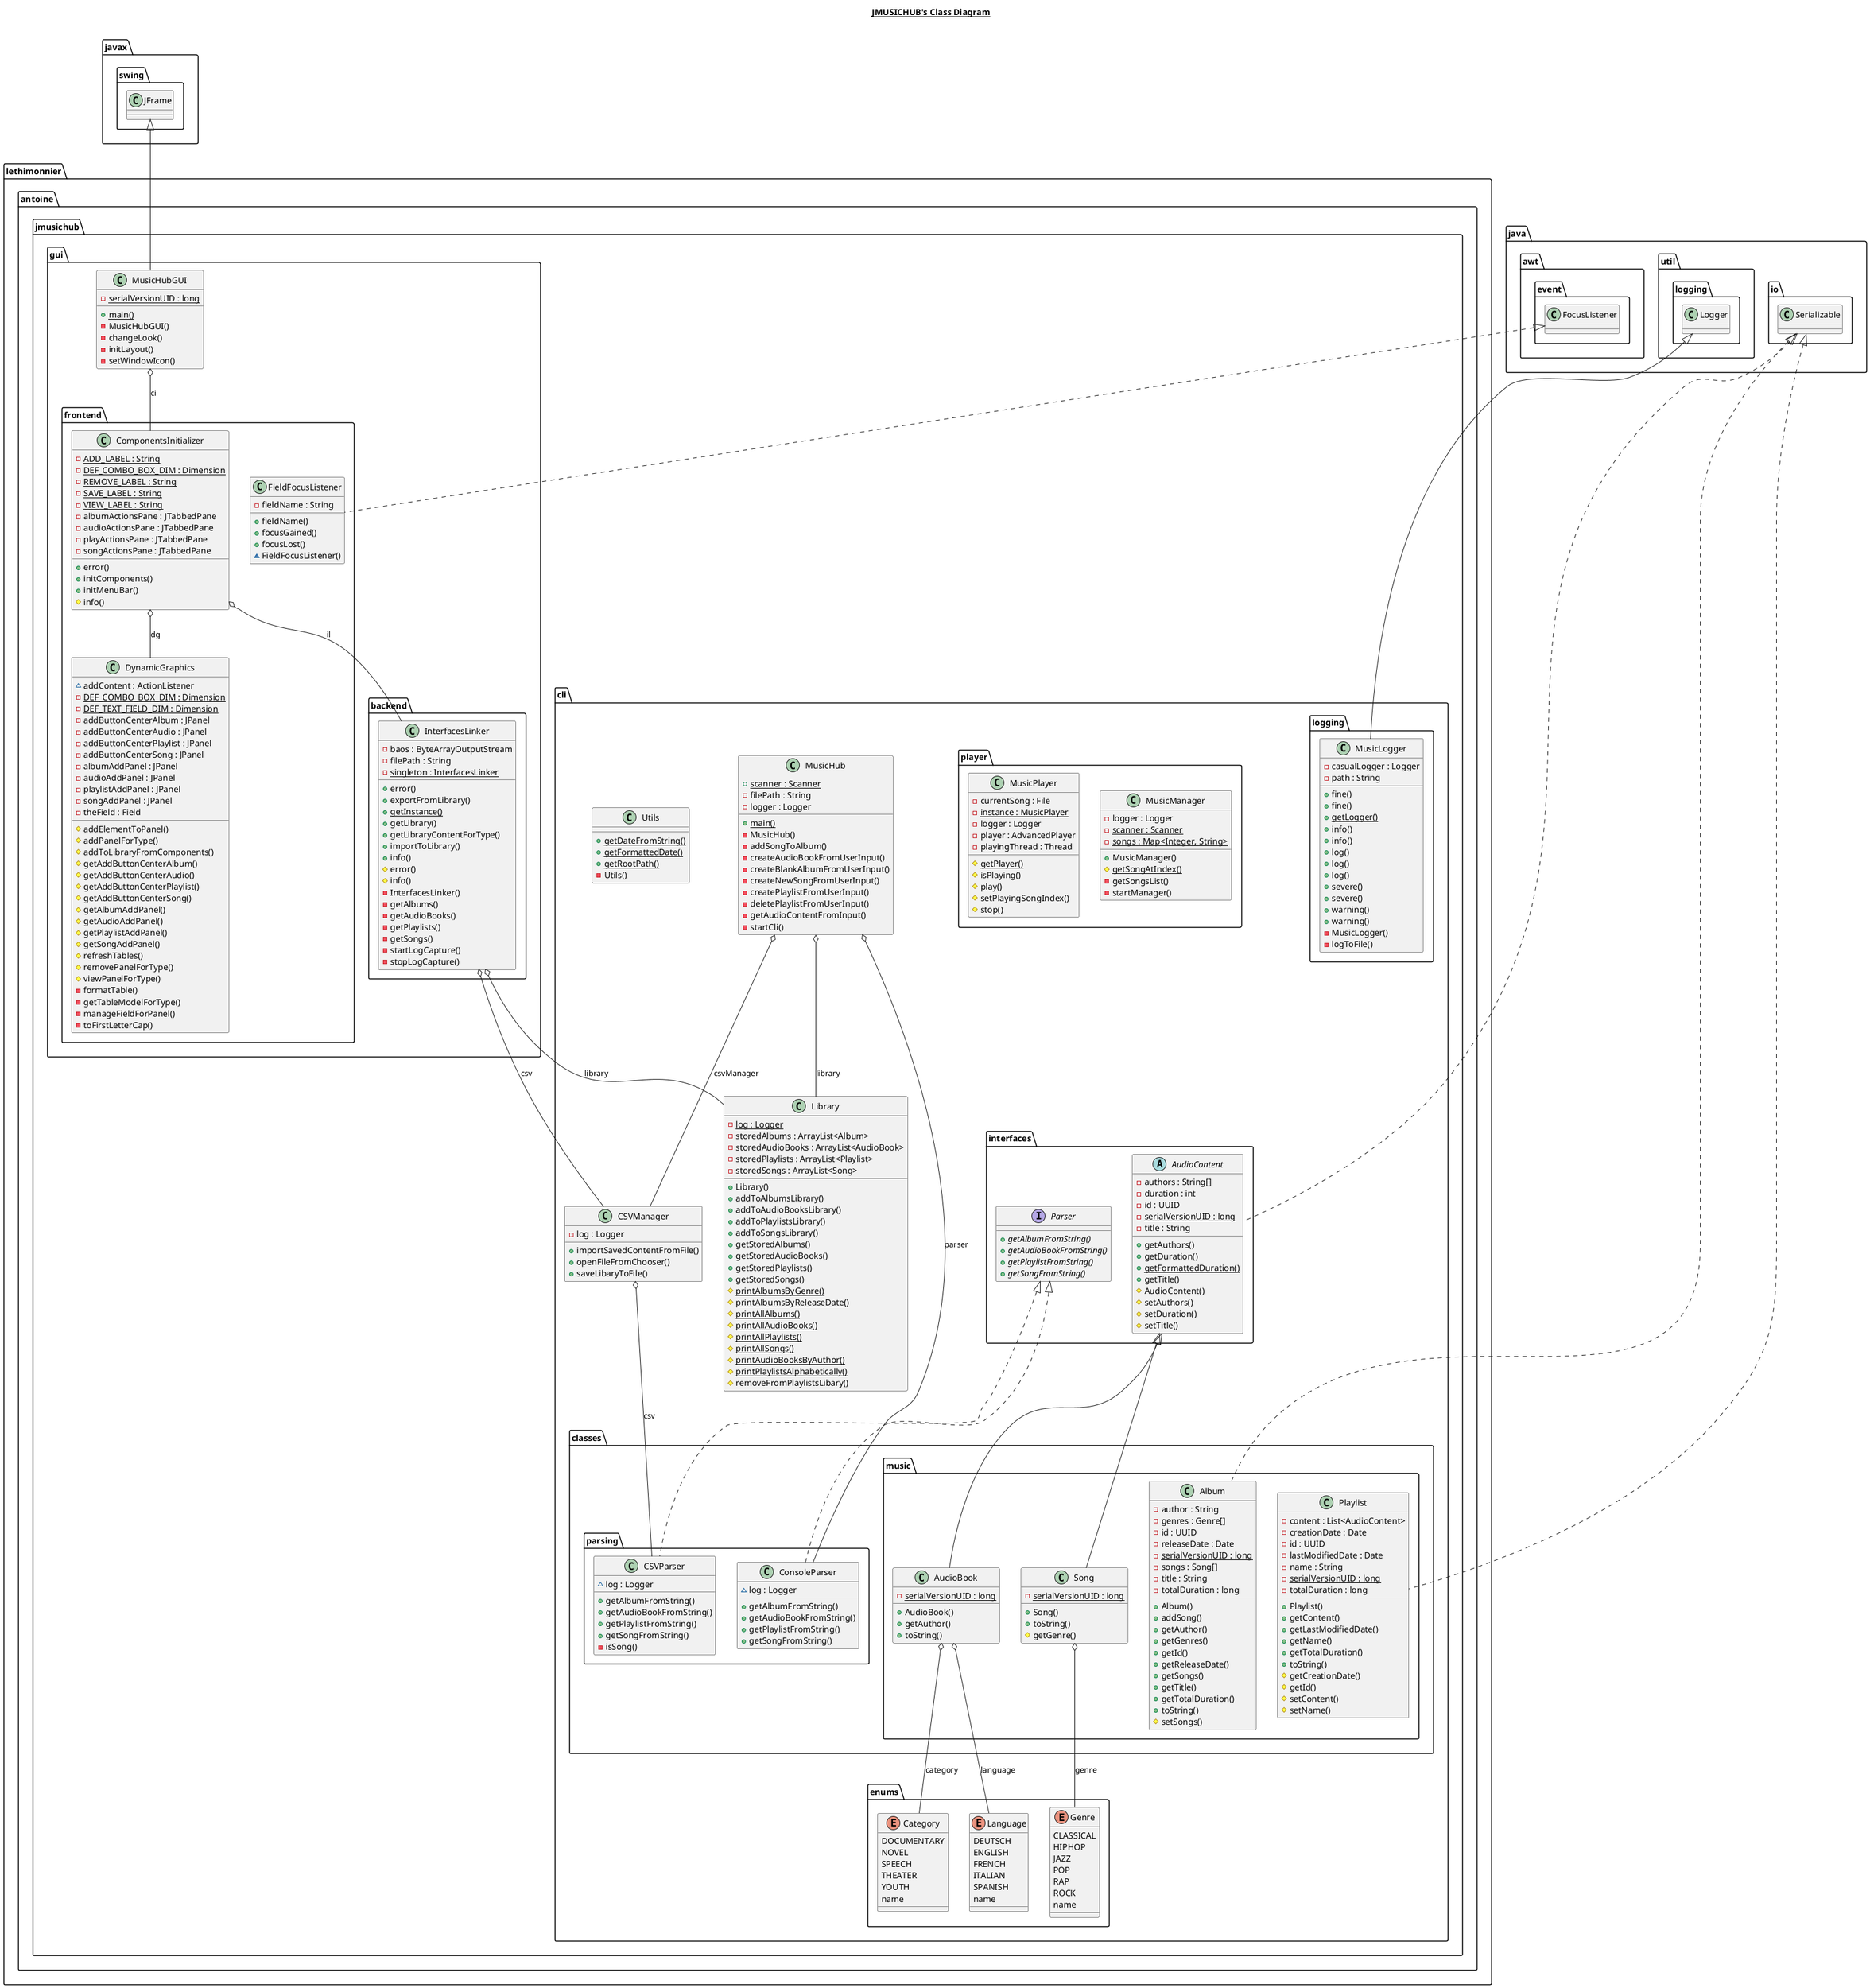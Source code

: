 @startuml

title __JMUSICHUB's Class Diagram__\n

  namespace lethimonnier.antoine.jmusichub.cli {
    class lethimonnier.antoine.jmusichub.cli.CSVManager {
            - log : Logger
            + importSavedContentFromFile()
            + openFileFromChooser()
            + saveLibaryToFile()
        }
  }


  namespace lethimonnier.antoine.jmusichub.cli {
    class lethimonnier.antoine.jmusichub.cli.Library {
            {static} - log : Logger
            - storedAlbums : ArrayList<Album>
            - storedAudioBooks : ArrayList<AudioBook>
            - storedPlaylists : ArrayList<Playlist>
            - storedSongs : ArrayList<Song>
            + Library()
            + addToAlbumsLibrary()
            + addToAudioBooksLibrary()
            + addToPlaylistsLibrary()
            + addToSongsLibrary()
            + getStoredAlbums()
            + getStoredAudioBooks()
            + getStoredPlaylists()
            + getStoredSongs()
            {static} # printAlbumsByGenre()
            {static} # printAlbumsByReleaseDate()
            {static} # printAllAlbums()
            {static} # printAllAudioBooks()
            {static} # printAllPlaylists()
            {static} # printAllSongs()
            {static} # printAudioBooksByAuthor()
            {static} # printPlaylistsAlphabetically()
            # removeFromPlaylistsLibary()
        }
  }


  namespace lethimonnier.antoine.jmusichub.cli {
    class lethimonnier.antoine.jmusichub.cli.MusicHub {
            {static} + scanner : Scanner
            - filePath : String
            - logger : Logger
            {static} + main()
            - MusicHub()
            - addSongToAlbum()
            - createAudioBookFromUserInput()
            - createBlankAlbumFromUserInput()
            - createNewSongFromUserInput()
            - createPlaylistFromUserInput()
            - deletePlaylistFromUserInput()
            - getAudioContentFromInput()
            - startCli()
        }
  }


  namespace lethimonnier.antoine.jmusichub.cli {
    class lethimonnier.antoine.jmusichub.cli.Utils {
            {static} + getDateFromString()
            {static} + getFormattedDate()
            {static} + getRootPath()
            - Utils()
        }
  }


  namespace lethimonnier.antoine.jmusichub.cli {
    namespace classes.music {
      class lethimonnier.antoine.jmusichub.cli.classes.music.Album {
                - author : String
                - genres : Genre[]
                - id : UUID
                - releaseDate : Date
                {static} - serialVersionUID : long
                - songs : Song[]
                - title : String
                - totalDuration : long
                + Album()
                + addSong()
                + getAuthor()
                + getGenres()
                + getId()
                + getReleaseDate()
                + getSongs()
                + getTitle()
                + getTotalDuration()
                + toString()
                # setSongs()
            }
    }
  }


  namespace lethimonnier.antoine.jmusichub.cli {
    namespace classes.music {
      class lethimonnier.antoine.jmusichub.cli.classes.music.AudioBook {
                {static} - serialVersionUID : long
                + AudioBook()
                + getAuthor()
                + toString()
            }
    }
  }


  namespace lethimonnier.antoine.jmusichub.cli {
    namespace classes.music {
      class lethimonnier.antoine.jmusichub.cli.classes.music.Playlist {
                - content : List<AudioContent>
                - creationDate : Date
                - id : UUID
                - lastModifiedDate : Date
                - name : String
                {static} - serialVersionUID : long
                - totalDuration : long
                + Playlist()
                + getContent()
                + getLastModifiedDate()
                + getName()
                + getTotalDuration()
                + toString()
                # getCreationDate()
                # getId()
                # setContent()
                # setName()
            }
    }
  }


  namespace lethimonnier.antoine.jmusichub.cli {
    namespace classes.music {
      class lethimonnier.antoine.jmusichub.cli.classes.music.Song {
                {static} - serialVersionUID : long
                + Song()
                + toString()
                # getGenre()
            }
    }
  }


  namespace lethimonnier.antoine.jmusichub.cli {
    namespace classes.parsing {
      class lethimonnier.antoine.jmusichub.cli.classes.parsing.CSVParser {
                ~ log : Logger
                + getAlbumFromString()
                + getAudioBookFromString()
                + getPlaylistFromString()
                + getSongFromString()
                - isSong()
            }
    }
  }


  namespace lethimonnier.antoine.jmusichub.cli {
    namespace classes.parsing {
      class lethimonnier.antoine.jmusichub.cli.classes.parsing.ConsoleParser {
                ~ log : Logger
                + getAlbumFromString()
                + getAudioBookFromString()
                + getPlaylistFromString()
                + getSongFromString()
            }
    }
  }


  namespace lethimonnier.antoine.jmusichub.cli {
    namespace enums {
      enum Category {
              DOCUMENTARY
              NOVEL
              SPEECH
              THEATER
              YOUTH
              name
            }
    }
  }


  namespace lethimonnier.antoine.jmusichub.cli {
    namespace enums {
      enum Genre {
              CLASSICAL
              HIPHOP
              JAZZ
              POP
              RAP
              ROCK
              name
            }
    }
  }


  namespace lethimonnier.antoine.jmusichub.cli {
    namespace enums {
      enum Language {
              DEUTSCH
              ENGLISH
              FRENCH
              ITALIAN
              SPANISH
              name
            }
    }
  }


  namespace lethimonnier.antoine.jmusichub.cli {
    namespace interfaces {
      abstract class lethimonnier.antoine.jmusichub.cli.interfaces.AudioContent {
                - authors : String[]
                - duration : int
                - id : UUID
                {static} - serialVersionUID : long
                - title : String
                + getAuthors()
                + getDuration()
                {static} + getFormattedDuration()
                + getTitle()
                # AudioContent()
                # setAuthors()
                # setDuration()
                # setTitle()
            }
    }
  }


  namespace lethimonnier.antoine.jmusichub.cli {
    namespace interfaces {
      interface lethimonnier.antoine.jmusichub.cli.interfaces.Parser {
                {abstract} + getAlbumFromString()
                {abstract} + getAudioBookFromString()
                {abstract} + getPlaylistFromString()
                {abstract} + getSongFromString()
            }
    }
  }


  namespace lethimonnier.antoine.jmusichub.cli {
    namespace logging {
      class lethimonnier.antoine.jmusichub.cli.logging.MusicLogger {
                - casualLogger : Logger
                - path : String
                + fine()
                + fine()
                {static} + getLogger()
                + info()
                + info()
                + log()
                + log()
                + log()
                + severe()
                + severe()
                + warning()
                + warning()
                - MusicLogger()
                - logToFile()
            }
    }
  }


  namespace lethimonnier.antoine.jmusichub.cli {
      namespace player {
        class lethimonnier.antoine.jmusichub.cli.player.MusicManager {
            - logger : Logger
            {static} - scanner : Scanner
            {static} - songs : Map<Integer, String>
            + MusicManager()
            {static} # getSongAtIndex()
            - getSongsList()
            - startManager()
        }
      }
    }


    namespace lethimonnier.antoine.jmusichub.cli {
      namespace player {
        class lethimonnier.antoine.jmusichub.cli.player.MusicPlayer {
            - currentSong : File
            {static} - instance : MusicPlayer
            - logger : Logger
            - player : AdvancedPlayer
            - playingThread : Thread
            {static} # getPlayer()
            # isPlaying()
            # play()
            # setPlayingSongIndex()
            # stop()
        }
      }
    }


  namespace lethimonnier.antoine.jmusichub.gui {
    class lethimonnier.antoine.jmusichub.gui.MusicHubGUI {
            {static} - serialVersionUID : long
            {static} + main()
            - MusicHubGUI()
            - changeLook()
            - initLayout()
            - setWindowIcon()
        }
  }


  namespace lethimonnier.antoine.jmusichub.gui {
    namespace backend {
      class lethimonnier.antoine.jmusichub.gui.backend.InterfacesLinker {
                - baos : ByteArrayOutputStream
                - filePath : String
                {static} - singleton : InterfacesLinker
                + error()
                + exportFromLibrary()
                {static} + getInstance()
                + getLibrary()
                + getLibraryContentForType()
                + importToLibrary()
                + info()
                # error()
                # info()
                - InterfacesLinker()
                - getAlbums()
                - getAudioBooks()
                - getPlaylists()
                - getSongs()
                - startLogCapture()
                - stopLogCapture()
            }
    }
  }


  namespace lethimonnier.antoine.jmusichub.gui {
    namespace frontend {
          class lethimonnier.antoine.jmusichub.gui.frontend.ComponentsInitializer {
              {static} - ADD_LABEL : String
              {static} - DEF_COMBO_BOX_DIM : Dimension
              {static} - REMOVE_LABEL : String
              {static} - SAVE_LABEL : String
              {static} - VIEW_LABEL : String
              - albumActionsPane : JTabbedPane
              - audioActionsPane : JTabbedPane
              - playActionsPane : JTabbedPane
              - songActionsPane : JTabbedPane
              + error()
              + initComponents()
              + initMenuBar()
              # info()
          }
        }
  }


  namespace lethimonnier.antoine.jmusichub.gui {
    namespace frontend {
      class lethimonnier.antoine.jmusichub.gui.frontend.DynamicGraphics {
                ~ addContent : ActionListener
                {static} - DEF_COMBO_BOX_DIM : Dimension
                {static} - DEF_TEXT_FIELD_DIM : Dimension
                - addButtonCenterAlbum : JPanel
                - addButtonCenterAudio : JPanel
                - addButtonCenterPlaylist : JPanel
                - addButtonCenterSong : JPanel
                - albumAddPanel : JPanel
                - audioAddPanel : JPanel
                - playlistAddPanel : JPanel
                - songAddPanel : JPanel
                - theField : Field
                # addElementToPanel()
                # addPanelForType()
                # addToLibraryFromComponents()
                # getAddButtonCenterAlbum()
                # getAddButtonCenterAudio()
                # getAddButtonCenterPlaylist()
                # getAddButtonCenterSong()
                # getAlbumAddPanel()
                # getAudioAddPanel()
                # getPlaylistAddPanel()
                # getSongAddPanel()
                # refreshTables()
                # removePanelForType()
                # viewPanelForType()
                - formatTable()
                - getTableModelForType()
                - manageFieldForPanel()
                - toFirstLetterCap()
            }
    }
  }


  namespace lethimonnier.antoine.jmusichub.gui {
    namespace frontend {
      class lethimonnier.antoine.jmusichub.gui.frontend.FieldFocusListener {
                - fieldName : String
                + fieldName()
                + focusGained()
                + focusLost()
                ~ FieldFocusListener()
            }
    }
  }


  lethimonnier.antoine.jmusichub.cli.CSVManager o-- lethimonnier.antoine.jmusichub.cli.classes.parsing.CSVParser : csv
  lethimonnier.antoine.jmusichub.cli.MusicHub o-- lethimonnier.antoine.jmusichub.cli.CSVManager : csvManager
  lethimonnier.antoine.jmusichub.cli.MusicHub o-- lethimonnier.antoine.jmusichub.cli.Library : library
  lethimonnier.antoine.jmusichub.cli.MusicHub o-- lethimonnier.antoine.jmusichub.cli.classes.parsing.ConsoleParser : parser
  lethimonnier.antoine.jmusichub.cli.classes.music.Album .up.|> java.io.Serializable
  lethimonnier.antoine.jmusichub.cli.classes.music.AudioBook -up-|> lethimonnier.antoine.jmusichub.cli.interfaces.AudioContent
  lethimonnier.antoine.jmusichub.cli.classes.music.AudioBook o-- lethimonnier.antoine.jmusichub.cli.enums.Category : category
  lethimonnier.antoine.jmusichub.cli.classes.music.AudioBook o-- lethimonnier.antoine.jmusichub.cli.enums.Language : language
  lethimonnier.antoine.jmusichub.cli.classes.music.Playlist .up.|> java.io.Serializable
  lethimonnier.antoine.jmusichub.cli.classes.music.Song -up-|> lethimonnier.antoine.jmusichub.cli.interfaces.AudioContent
  lethimonnier.antoine.jmusichub.cli.classes.music.Song o-- lethimonnier.antoine.jmusichub.cli.enums.Genre : genre
  lethimonnier.antoine.jmusichub.cli.classes.parsing.CSVParser .up.|> lethimonnier.antoine.jmusichub.cli.interfaces.Parser
  lethimonnier.antoine.jmusichub.cli.classes.parsing.ConsoleParser .up.|> lethimonnier.antoine.jmusichub.cli.interfaces.Parser
  lethimonnier.antoine.jmusichub.cli.interfaces.AudioContent .up.|> java.io.Serializable
  lethimonnier.antoine.jmusichub.cli.logging.MusicLogger -up-|> java.util.logging.Logger
  lethimonnier.antoine.jmusichub.gui.MusicHubGUI -up-|> javax.swing.JFrame
  lethimonnier.antoine.jmusichub.gui.MusicHubGUI o-- lethimonnier.antoine.jmusichub.gui.frontend.ComponentsInitializer : ci
  lethimonnier.antoine.jmusichub.gui.backend.InterfacesLinker o-- lethimonnier.antoine.jmusichub.cli.CSVManager : csv
  lethimonnier.antoine.jmusichub.gui.backend.InterfacesLinker o-- lethimonnier.antoine.jmusichub.cli.Library : library
  lethimonnier.antoine.jmusichub.gui.frontend.ComponentsInitializer o-- lethimonnier.antoine.jmusichub.gui.frontend.DynamicGraphics : dg
  lethimonnier.antoine.jmusichub.gui.frontend.ComponentsInitializer o-- lethimonnier.antoine.jmusichub.gui.backend.InterfacesLinker : il
  lethimonnier.antoine.jmusichub.gui.frontend.FieldFocusListener .up.|> java.awt.event.FocusListener

@enduml
